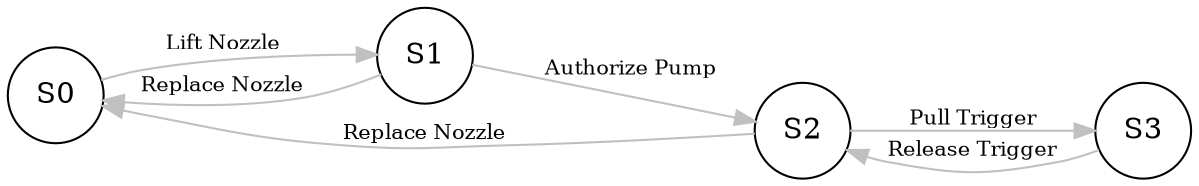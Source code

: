 digraph gaspump {
        rankdir=LR;
        node [shape = circle;];
        edge [color = grey; fontsize=10];
        S0 -> S1 [ label = "Lift Nozzle" ]
        S1 -> S0 [ label = "Replace Nozzle" ]
        S1 -> S2 [ label = "Authorize Pump" ]
        S2 -> S0 [ label = "Replace Nozzle" ]
        S2 -> S3 [ label = "Pull Trigger" ]
        S3 -> S2 [ label = "Release Trigger" ]
}
